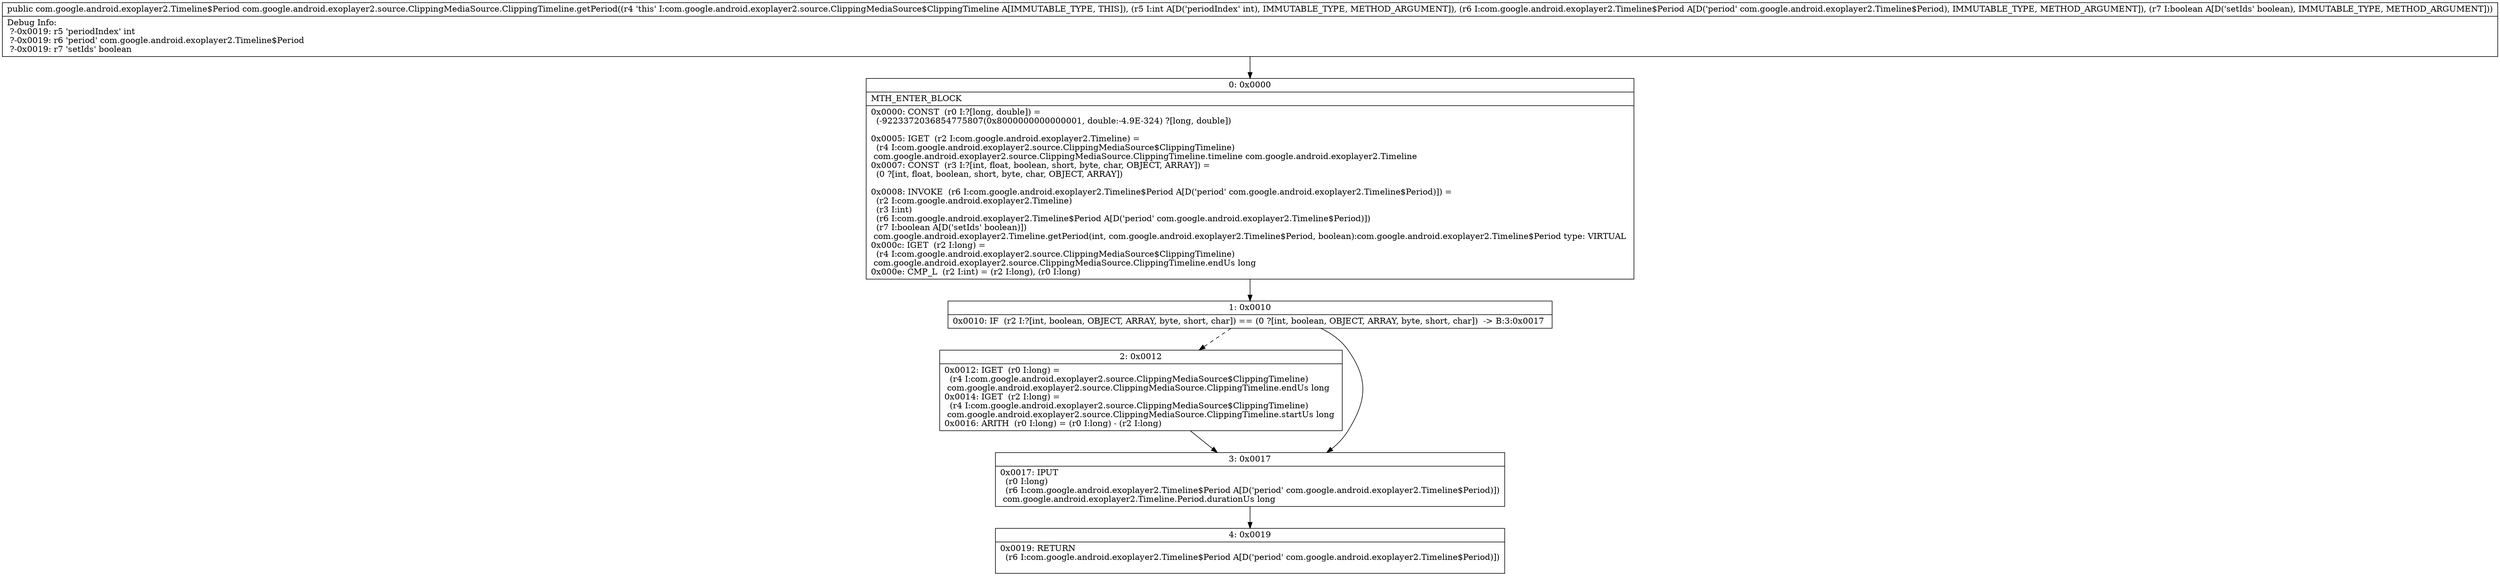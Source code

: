 digraph "CFG forcom.google.android.exoplayer2.source.ClippingMediaSource.ClippingTimeline.getPeriod(ILcom\/google\/android\/exoplayer2\/Timeline$Period;Z)Lcom\/google\/android\/exoplayer2\/Timeline$Period;" {
Node_0 [shape=record,label="{0\:\ 0x0000|MTH_ENTER_BLOCK\l|0x0000: CONST  (r0 I:?[long, double]) = \l  (\-9223372036854775807(0x8000000000000001, double:\-4.9E\-324) ?[long, double])\l \l0x0005: IGET  (r2 I:com.google.android.exoplayer2.Timeline) = \l  (r4 I:com.google.android.exoplayer2.source.ClippingMediaSource$ClippingTimeline)\l com.google.android.exoplayer2.source.ClippingMediaSource.ClippingTimeline.timeline com.google.android.exoplayer2.Timeline \l0x0007: CONST  (r3 I:?[int, float, boolean, short, byte, char, OBJECT, ARRAY]) = \l  (0 ?[int, float, boolean, short, byte, char, OBJECT, ARRAY])\l \l0x0008: INVOKE  (r6 I:com.google.android.exoplayer2.Timeline$Period A[D('period' com.google.android.exoplayer2.Timeline$Period)]) = \l  (r2 I:com.google.android.exoplayer2.Timeline)\l  (r3 I:int)\l  (r6 I:com.google.android.exoplayer2.Timeline$Period A[D('period' com.google.android.exoplayer2.Timeline$Period)])\l  (r7 I:boolean A[D('setIds' boolean)])\l com.google.android.exoplayer2.Timeline.getPeriod(int, com.google.android.exoplayer2.Timeline$Period, boolean):com.google.android.exoplayer2.Timeline$Period type: VIRTUAL \l0x000c: IGET  (r2 I:long) = \l  (r4 I:com.google.android.exoplayer2.source.ClippingMediaSource$ClippingTimeline)\l com.google.android.exoplayer2.source.ClippingMediaSource.ClippingTimeline.endUs long \l0x000e: CMP_L  (r2 I:int) = (r2 I:long), (r0 I:long) \l}"];
Node_1 [shape=record,label="{1\:\ 0x0010|0x0010: IF  (r2 I:?[int, boolean, OBJECT, ARRAY, byte, short, char]) == (0 ?[int, boolean, OBJECT, ARRAY, byte, short, char])  \-\> B:3:0x0017 \l}"];
Node_2 [shape=record,label="{2\:\ 0x0012|0x0012: IGET  (r0 I:long) = \l  (r4 I:com.google.android.exoplayer2.source.ClippingMediaSource$ClippingTimeline)\l com.google.android.exoplayer2.source.ClippingMediaSource.ClippingTimeline.endUs long \l0x0014: IGET  (r2 I:long) = \l  (r4 I:com.google.android.exoplayer2.source.ClippingMediaSource$ClippingTimeline)\l com.google.android.exoplayer2.source.ClippingMediaSource.ClippingTimeline.startUs long \l0x0016: ARITH  (r0 I:long) = (r0 I:long) \- (r2 I:long) \l}"];
Node_3 [shape=record,label="{3\:\ 0x0017|0x0017: IPUT  \l  (r0 I:long)\l  (r6 I:com.google.android.exoplayer2.Timeline$Period A[D('period' com.google.android.exoplayer2.Timeline$Period)])\l com.google.android.exoplayer2.Timeline.Period.durationUs long \l}"];
Node_4 [shape=record,label="{4\:\ 0x0019|0x0019: RETURN  \l  (r6 I:com.google.android.exoplayer2.Timeline$Period A[D('period' com.google.android.exoplayer2.Timeline$Period)])\l \l}"];
MethodNode[shape=record,label="{public com.google.android.exoplayer2.Timeline$Period com.google.android.exoplayer2.source.ClippingMediaSource.ClippingTimeline.getPeriod((r4 'this' I:com.google.android.exoplayer2.source.ClippingMediaSource$ClippingTimeline A[IMMUTABLE_TYPE, THIS]), (r5 I:int A[D('periodIndex' int), IMMUTABLE_TYPE, METHOD_ARGUMENT]), (r6 I:com.google.android.exoplayer2.Timeline$Period A[D('period' com.google.android.exoplayer2.Timeline$Period), IMMUTABLE_TYPE, METHOD_ARGUMENT]), (r7 I:boolean A[D('setIds' boolean), IMMUTABLE_TYPE, METHOD_ARGUMENT]))  | Debug Info:\l  ?\-0x0019: r5 'periodIndex' int\l  ?\-0x0019: r6 'period' com.google.android.exoplayer2.Timeline$Period\l  ?\-0x0019: r7 'setIds' boolean\l}"];
MethodNode -> Node_0;
Node_0 -> Node_1;
Node_1 -> Node_2[style=dashed];
Node_1 -> Node_3;
Node_2 -> Node_3;
Node_3 -> Node_4;
}

